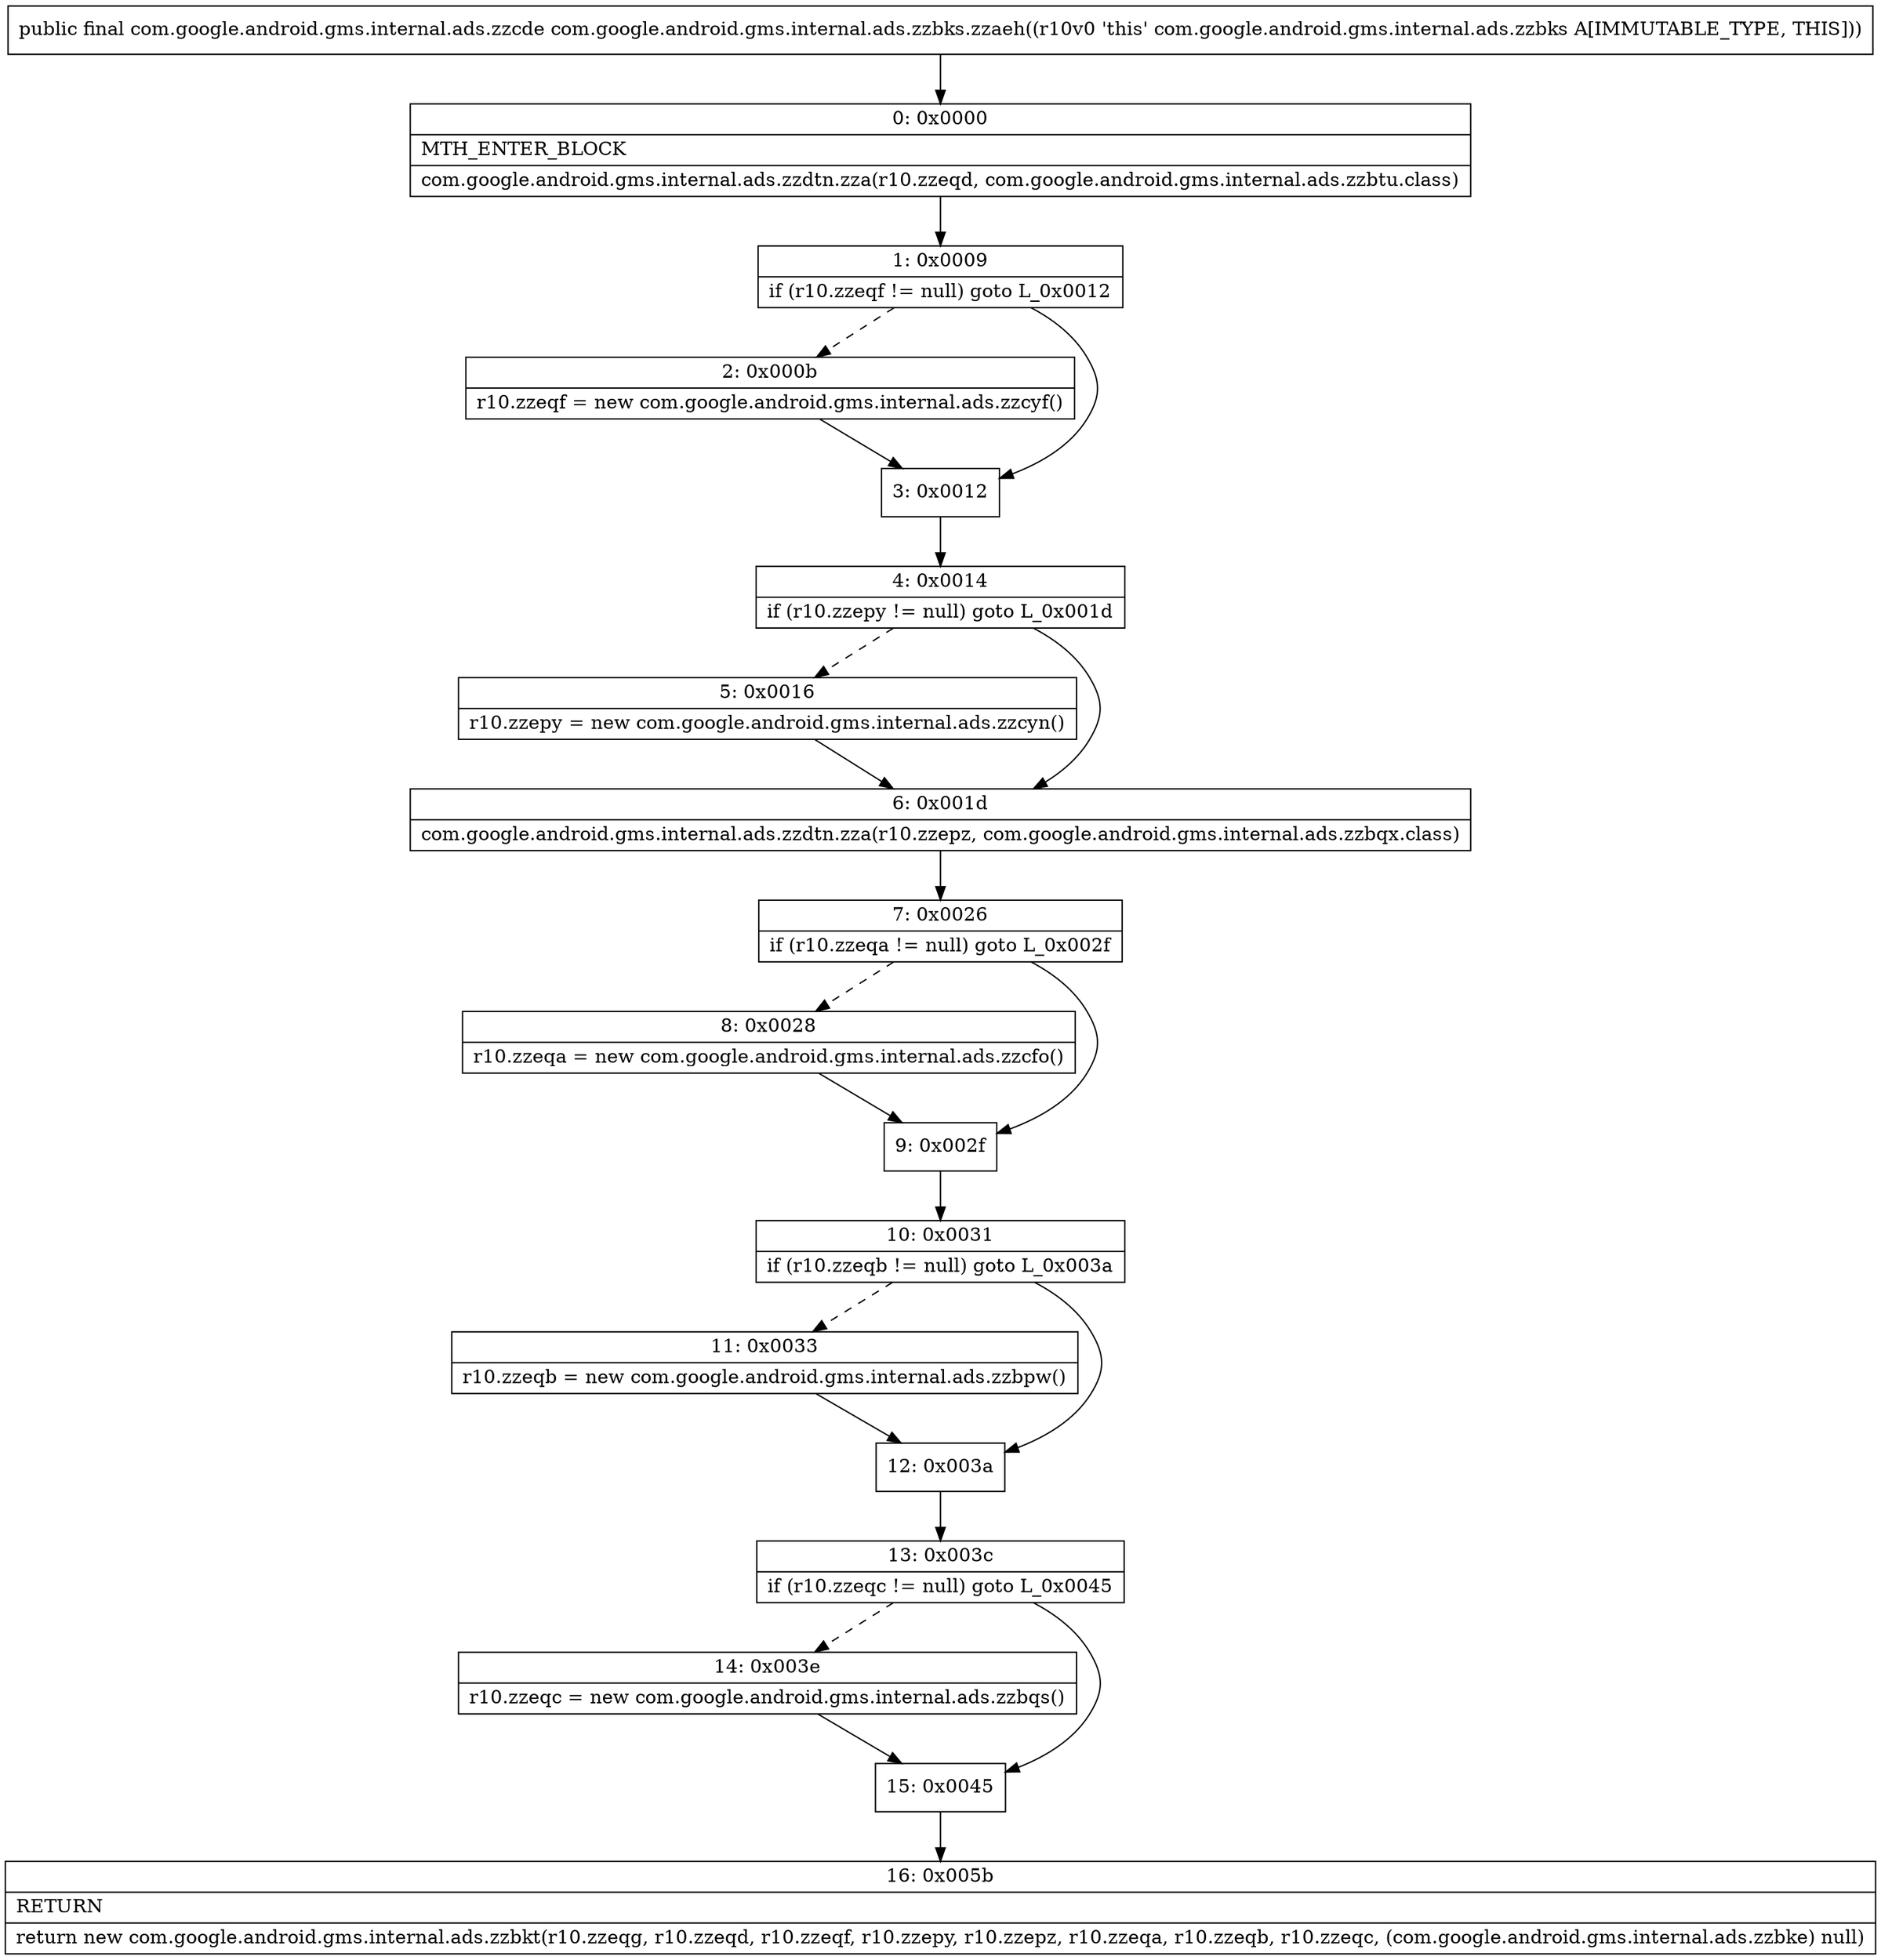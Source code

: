 digraph "CFG forcom.google.android.gms.internal.ads.zzbks.zzaeh()Lcom\/google\/android\/gms\/internal\/ads\/zzcde;" {
Node_0 [shape=record,label="{0\:\ 0x0000|MTH_ENTER_BLOCK\l|com.google.android.gms.internal.ads.zzdtn.zza(r10.zzeqd, com.google.android.gms.internal.ads.zzbtu.class)\l}"];
Node_1 [shape=record,label="{1\:\ 0x0009|if (r10.zzeqf != null) goto L_0x0012\l}"];
Node_2 [shape=record,label="{2\:\ 0x000b|r10.zzeqf = new com.google.android.gms.internal.ads.zzcyf()\l}"];
Node_3 [shape=record,label="{3\:\ 0x0012}"];
Node_4 [shape=record,label="{4\:\ 0x0014|if (r10.zzepy != null) goto L_0x001d\l}"];
Node_5 [shape=record,label="{5\:\ 0x0016|r10.zzepy = new com.google.android.gms.internal.ads.zzcyn()\l}"];
Node_6 [shape=record,label="{6\:\ 0x001d|com.google.android.gms.internal.ads.zzdtn.zza(r10.zzepz, com.google.android.gms.internal.ads.zzbqx.class)\l}"];
Node_7 [shape=record,label="{7\:\ 0x0026|if (r10.zzeqa != null) goto L_0x002f\l}"];
Node_8 [shape=record,label="{8\:\ 0x0028|r10.zzeqa = new com.google.android.gms.internal.ads.zzcfo()\l}"];
Node_9 [shape=record,label="{9\:\ 0x002f}"];
Node_10 [shape=record,label="{10\:\ 0x0031|if (r10.zzeqb != null) goto L_0x003a\l}"];
Node_11 [shape=record,label="{11\:\ 0x0033|r10.zzeqb = new com.google.android.gms.internal.ads.zzbpw()\l}"];
Node_12 [shape=record,label="{12\:\ 0x003a}"];
Node_13 [shape=record,label="{13\:\ 0x003c|if (r10.zzeqc != null) goto L_0x0045\l}"];
Node_14 [shape=record,label="{14\:\ 0x003e|r10.zzeqc = new com.google.android.gms.internal.ads.zzbqs()\l}"];
Node_15 [shape=record,label="{15\:\ 0x0045}"];
Node_16 [shape=record,label="{16\:\ 0x005b|RETURN\l|return new com.google.android.gms.internal.ads.zzbkt(r10.zzeqg, r10.zzeqd, r10.zzeqf, r10.zzepy, r10.zzepz, r10.zzeqa, r10.zzeqb, r10.zzeqc, (com.google.android.gms.internal.ads.zzbke) null)\l}"];
MethodNode[shape=record,label="{public final com.google.android.gms.internal.ads.zzcde com.google.android.gms.internal.ads.zzbks.zzaeh((r10v0 'this' com.google.android.gms.internal.ads.zzbks A[IMMUTABLE_TYPE, THIS])) }"];
MethodNode -> Node_0;
Node_0 -> Node_1;
Node_1 -> Node_2[style=dashed];
Node_1 -> Node_3;
Node_2 -> Node_3;
Node_3 -> Node_4;
Node_4 -> Node_5[style=dashed];
Node_4 -> Node_6;
Node_5 -> Node_6;
Node_6 -> Node_7;
Node_7 -> Node_8[style=dashed];
Node_7 -> Node_9;
Node_8 -> Node_9;
Node_9 -> Node_10;
Node_10 -> Node_11[style=dashed];
Node_10 -> Node_12;
Node_11 -> Node_12;
Node_12 -> Node_13;
Node_13 -> Node_14[style=dashed];
Node_13 -> Node_15;
Node_14 -> Node_15;
Node_15 -> Node_16;
}

